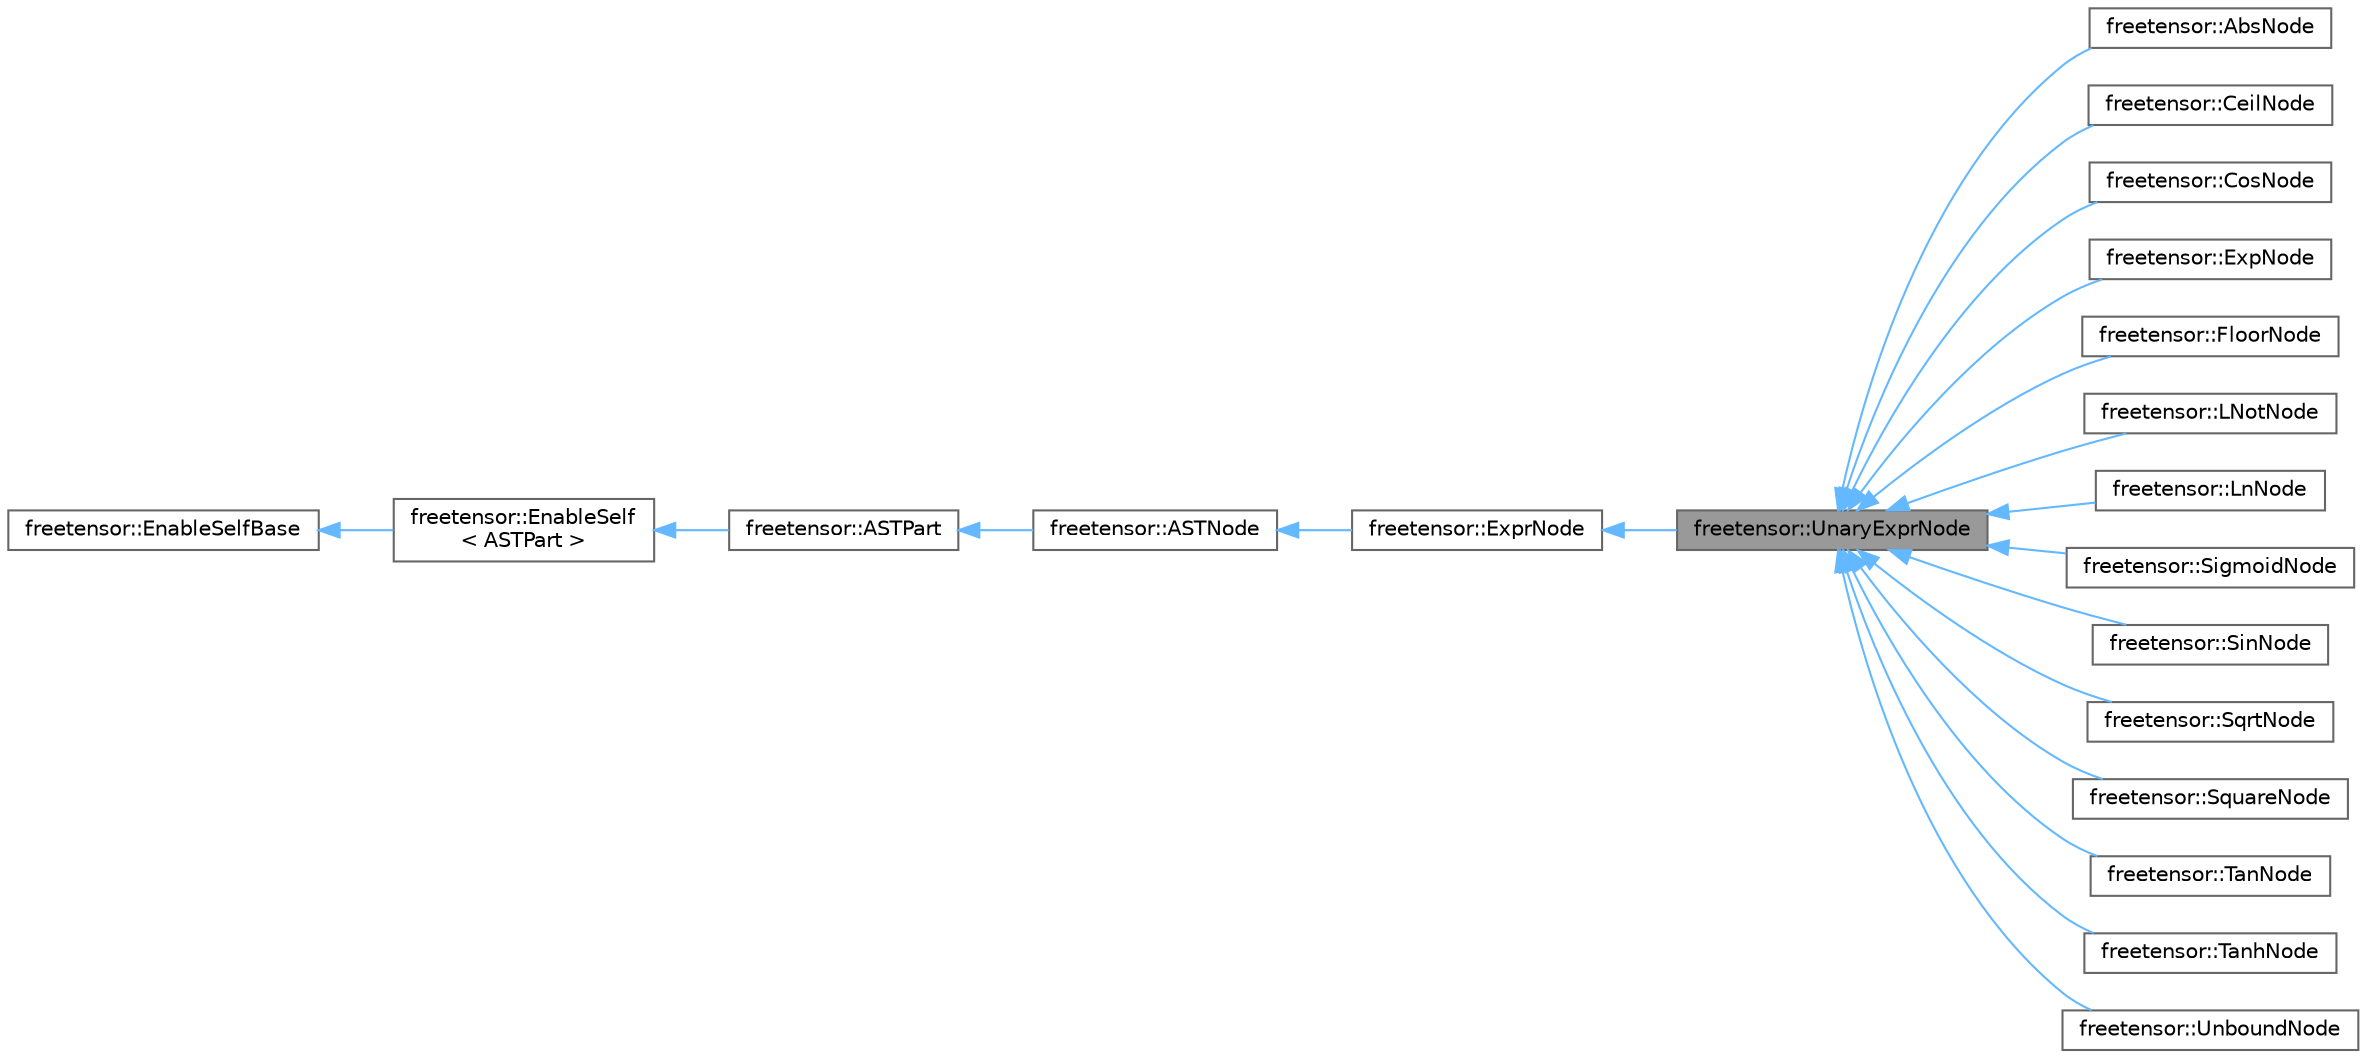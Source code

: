 digraph "freetensor::UnaryExprNode"
{
 // LATEX_PDF_SIZE
  bgcolor="transparent";
  edge [fontname=Helvetica,fontsize=10,labelfontname=Helvetica,labelfontsize=10];
  node [fontname=Helvetica,fontsize=10,shape=box,height=0.2,width=0.4];
  rankdir="LR";
  Node1 [label="freetensor::UnaryExprNode",height=0.2,width=0.4,color="gray40", fillcolor="grey60", style="filled", fontcolor="black",tooltip=" "];
  Node2 -> Node1 [dir="back",color="steelblue1",style="solid"];
  Node2 [label="freetensor::ExprNode",height=0.2,width=0.4,color="gray40", fillcolor="white", style="filled",URL="$classfreetensor_1_1ExprNode.html",tooltip=" "];
  Node3 -> Node2 [dir="back",color="steelblue1",style="solid"];
  Node3 [label="freetensor::ASTNode",height=0.2,width=0.4,color="gray40", fillcolor="white", style="filled",URL="$classfreetensor_1_1ASTNode.html",tooltip=" "];
  Node4 -> Node3 [dir="back",color="steelblue1",style="solid"];
  Node4 [label="freetensor::ASTPart",height=0.2,width=0.4,color="gray40", fillcolor="white", style="filled",URL="$classfreetensor_1_1ASTPart.html",tooltip=" "];
  Node5 -> Node4 [dir="back",color="steelblue1",style="solid"];
  Node5 [label="freetensor::EnableSelf\l\< ASTPart \>",height=0.2,width=0.4,color="gray40", fillcolor="white", style="filled",URL="$classfreetensor_1_1EnableSelf.html",tooltip=" "];
  Node6 -> Node5 [dir="back",color="steelblue1",style="solid"];
  Node6 [label="freetensor::EnableSelfBase",height=0.2,width=0.4,color="gray40", fillcolor="white", style="filled",URL="$classfreetensor_1_1EnableSelfBase.html",tooltip=" "];
  Node1 -> Node7 [dir="back",color="steelblue1",style="solid"];
  Node7 [label="freetensor::AbsNode",height=0.2,width=0.4,color="gray40", fillcolor="white", style="filled",URL="$classfreetensor_1_1AbsNode.html",tooltip=" "];
  Node1 -> Node8 [dir="back",color="steelblue1",style="solid"];
  Node8 [label="freetensor::CeilNode",height=0.2,width=0.4,color="gray40", fillcolor="white", style="filled",URL="$classfreetensor_1_1CeilNode.html",tooltip=" "];
  Node1 -> Node9 [dir="back",color="steelblue1",style="solid"];
  Node9 [label="freetensor::CosNode",height=0.2,width=0.4,color="gray40", fillcolor="white", style="filled",URL="$classfreetensor_1_1CosNode.html",tooltip=" "];
  Node1 -> Node10 [dir="back",color="steelblue1",style="solid"];
  Node10 [label="freetensor::ExpNode",height=0.2,width=0.4,color="gray40", fillcolor="white", style="filled",URL="$classfreetensor_1_1ExpNode.html",tooltip=" "];
  Node1 -> Node11 [dir="back",color="steelblue1",style="solid"];
  Node11 [label="freetensor::FloorNode",height=0.2,width=0.4,color="gray40", fillcolor="white", style="filled",URL="$classfreetensor_1_1FloorNode.html",tooltip=" "];
  Node1 -> Node12 [dir="back",color="steelblue1",style="solid"];
  Node12 [label="freetensor::LNotNode",height=0.2,width=0.4,color="gray40", fillcolor="white", style="filled",URL="$classfreetensor_1_1LNotNode.html",tooltip=" "];
  Node1 -> Node13 [dir="back",color="steelblue1",style="solid"];
  Node13 [label="freetensor::LnNode",height=0.2,width=0.4,color="gray40", fillcolor="white", style="filled",URL="$classfreetensor_1_1LnNode.html",tooltip=" "];
  Node1 -> Node14 [dir="back",color="steelblue1",style="solid"];
  Node14 [label="freetensor::SigmoidNode",height=0.2,width=0.4,color="gray40", fillcolor="white", style="filled",URL="$classfreetensor_1_1SigmoidNode.html",tooltip=" "];
  Node1 -> Node15 [dir="back",color="steelblue1",style="solid"];
  Node15 [label="freetensor::SinNode",height=0.2,width=0.4,color="gray40", fillcolor="white", style="filled",URL="$classfreetensor_1_1SinNode.html",tooltip=" "];
  Node1 -> Node16 [dir="back",color="steelblue1",style="solid"];
  Node16 [label="freetensor::SqrtNode",height=0.2,width=0.4,color="gray40", fillcolor="white", style="filled",URL="$classfreetensor_1_1SqrtNode.html",tooltip=" "];
  Node1 -> Node17 [dir="back",color="steelblue1",style="solid"];
  Node17 [label="freetensor::SquareNode",height=0.2,width=0.4,color="gray40", fillcolor="white", style="filled",URL="$classfreetensor_1_1SquareNode.html",tooltip=" "];
  Node1 -> Node18 [dir="back",color="steelblue1",style="solid"];
  Node18 [label="freetensor::TanNode",height=0.2,width=0.4,color="gray40", fillcolor="white", style="filled",URL="$classfreetensor_1_1TanNode.html",tooltip=" "];
  Node1 -> Node19 [dir="back",color="steelblue1",style="solid"];
  Node19 [label="freetensor::TanhNode",height=0.2,width=0.4,color="gray40", fillcolor="white", style="filled",URL="$classfreetensor_1_1TanhNode.html",tooltip=" "];
  Node1 -> Node20 [dir="back",color="steelblue1",style="solid"];
  Node20 [label="freetensor::UnboundNode",height=0.2,width=0.4,color="gray40", fillcolor="white", style="filled",URL="$classfreetensor_1_1UnboundNode.html",tooltip=" "];
}
